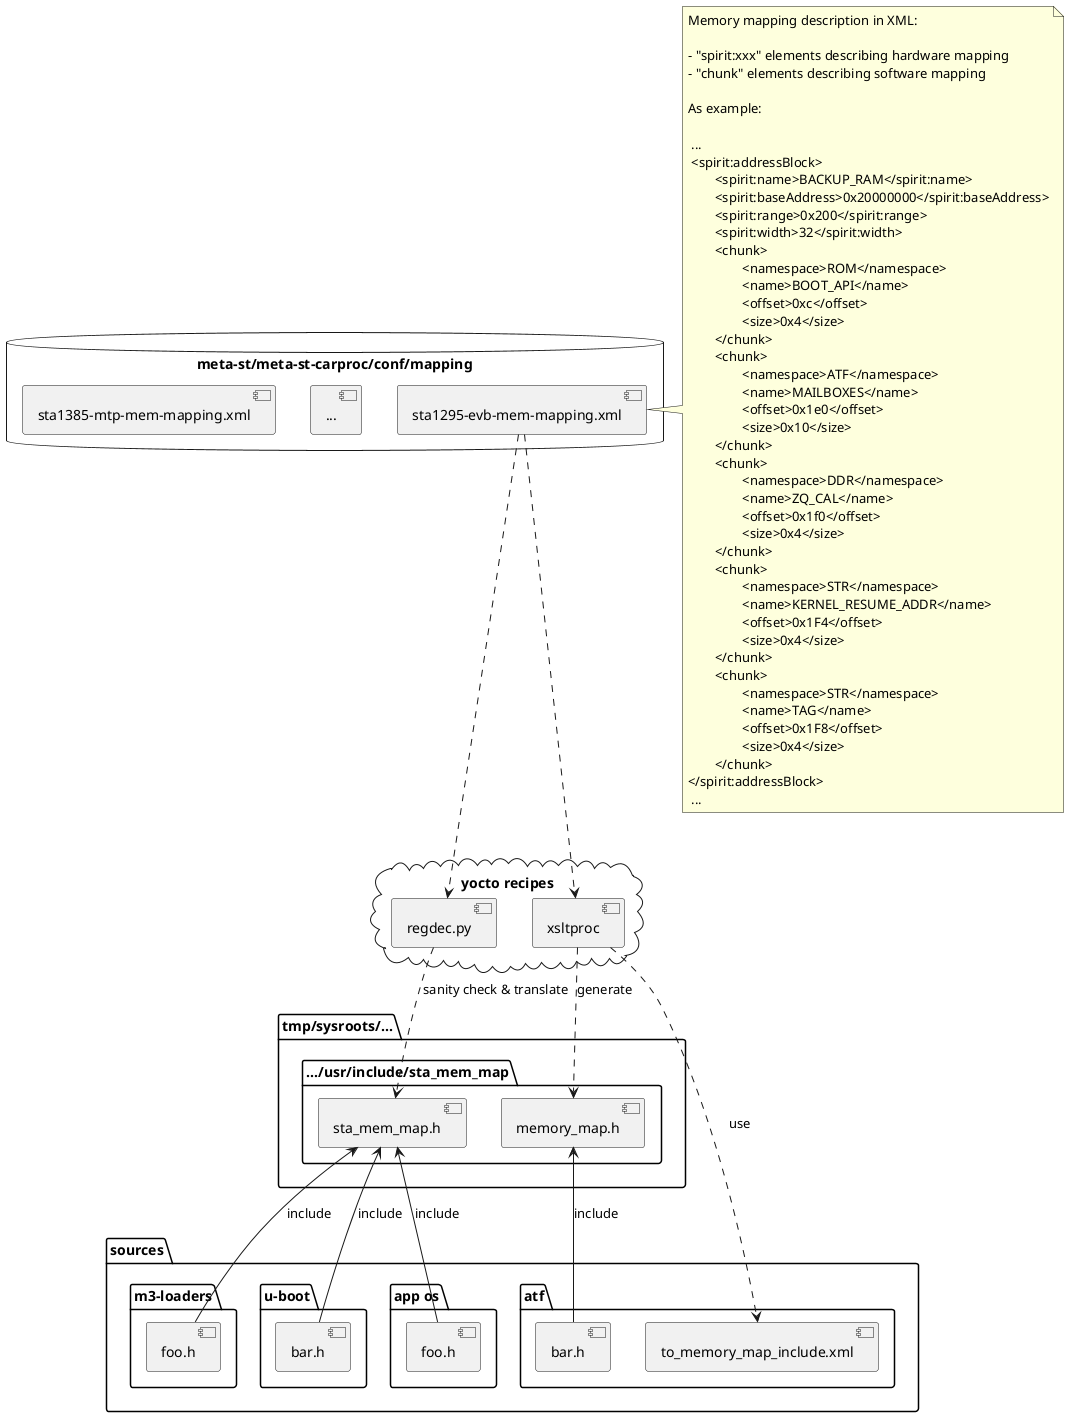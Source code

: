 @startuml


database "meta-st/meta-st-carproc/conf/mapping" {
	[sta1295-evb-mem-mapping.xml] as sta1295_evb
	[...] as another
	[sta1385-mtp-mem-mapping.xml] as sta1385_mtp
}

cloud "yocto recipes"{
	[regdec.py] as regdec
	[xsltproc] as xsltproc
}

package "tmp/sysroots/..." {
	package ".../usr/include/sta_mem_map" {
		[sta_mem_map.h] as sta_mem_map_h
		[memory_map.h] as gen_for_atf_mem_map_h
	}
}
package "sources" {
	package "m3-loaders" {
		[foo.h] as m3_foo_h
	}
	package	"u-boot" {
		[bar.h] as uboot_bar_h
	}
	package "app os" {
		[foo.h] as app_os_foo_h
	}
	package "atf" {
		[to_memory_map_include.xml] as atf_xsl
		[bar.h] as atf_bar_h
	}
}

sta1295_evb ..> regdec
sta1295_evb ..> xsltproc

xsltproc ..> gen_for_atf_mem_map_h : generate
xsltproc ..> atf_xsl : use
regdec ..> sta_mem_map_h : sanity check & translate

sta_mem_map_h <-down- m3_foo_h : include
sta_mem_map_h <-down- uboot_bar_h : include
sta_mem_map_h <-down- app_os_foo_h : include
gen_for_atf_mem_map_h <-down- atf_bar_h : include

note right of sta1295_evb
Memory mapping description in XML:

- "spirit:xxx" elements describing hardware mapping
- "chunk" elements describing software mapping

As example:

 ...
 <spirit:addressBlock>
	<spirit:name>BACKUP_RAM</spirit:name>
	<spirit:baseAddress>0x20000000</spirit:baseAddress>
	<spirit:range>0x200</spirit:range>
	<spirit:width>32</spirit:width>
	<chunk>
		<namespace>ROM</namespace>
		<name>BOOT_API</name>
		<offset>0xc</offset>
		<size>0x4</size>
	</chunk>
	<chunk>
		<namespace>ATF</namespace>
		<name>MAILBOXES</name>
		<offset>0x1e0</offset>
		<size>0x10</size>
	</chunk>
	<chunk>
		<namespace>DDR</namespace>
		<name>ZQ_CAL</name>
		<offset>0x1f0</offset>
		<size>0x4</size>
	</chunk>
	<chunk>
		<namespace>STR</namespace>
		<name>KERNEL_RESUME_ADDR</name>
		<offset>0x1F4</offset>
		<size>0x4</size>
	</chunk>
	<chunk>
		<namespace>STR</namespace>
		<name>TAG</name>
		<offset>0x1F8</offset>
		<size>0x4</size>
	</chunk>
</spirit:addressBlock>
 ...
end note

'note left of sta_mem_map_h
'/**
' * STA1295_EVB memory maps definitions
' *
' * This file has been automatically generated.
' * Please, do NOT edit.
' */
'  
' #ifndef STA1295_EVB_MEM_MAP_H
' #define STA1295_EVB_MEM_MAP_H
' 
' /* ESRAM_M3 memory mapping */
' #define ESRAM_M3_BASE 0x10000000
' #define ESRAM_M3_SIZE 0x40000
' 
' /* BACKUP_RAM memory mapping */
' #define BACKUP_RAM_BASE 0x20000000
' #define BACKUP_RAM_SIZE 0x200
' #define BACKUP_RAM_ROM_BOOT_API_BASE (BACKUP_RAM_BASE + 0xc)
' #define BACKUP_RAM_ROM_BOOT_API_SIZE 0x4
' #define BACKUP_RAM_ATF_MAILBOXES_BASE (BACKUP_RAM_BASE + 0x1e0)
' #define BACKUP_RAM_ATF_MAILBOXES_SIZE 0x10
' #define BACKUP_RAM_DDR_ZQ_CAL_BASE (BACKUP_RAM_BASE + 0x1f0)
' #define BACKUP_RAM_DDR_ZQ_CAL_SIZE 0x4
' #define BACKUP_RAM_STR_KERNEL_RESUME_ADDR_BASE (BACKUP_RAM_BASE + 0x1f4)
' #define BACKUP_RAM_STR_KERNEL_RESUME_ADDR_SIZE 0x4
' #define BACKUP_RAM_STR_TAG_BASE (BACKUP_RAM_BASE + 0x1f8)
' #define BACKUP_RAM_STR_TAG_SIZE 0x4
'  ...
' #endif
'end note

@enduml
